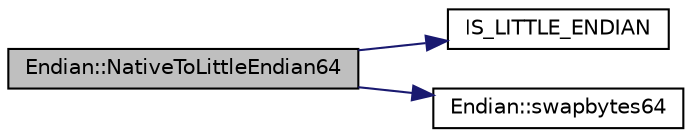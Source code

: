 digraph "Endian::NativeToLittleEndian64"
{
 // INTERACTIVE_SVG=YES
 // LATEX_PDF_SIZE
  edge [fontname="Helvetica",fontsize="10",labelfontname="Helvetica",labelfontsize="10"];
  node [fontname="Helvetica",fontsize="10",shape=record];
  rankdir="LR";
  Node1 [label="Endian::NativeToLittleEndian64",height=0.2,width=0.4,color="black", fillcolor="grey75", style="filled", fontcolor="black",tooltip=" "];
  Node1 -> Node2 [color="midnightblue",fontsize="10",style="solid",fontname="Helvetica"];
  Node2 [label="IS_LITTLE_ENDIAN",height=0.2,width=0.4,color="black", fillcolor="white", style="filled",URL="$Endianess_8h.html#a09334e77fb4b0057f3d9ef99a5ae987c",tooltip=" "];
  Node1 -> Node3 [color="midnightblue",fontsize="10",style="solid",fontname="Helvetica"];
  Node3 [label="Endian::swapbytes64",height=0.2,width=0.4,color="black", fillcolor="white", style="filled",URL="$namespaceEndian.html#ac57bf63196271e3e09c5029a4ea972e3",tooltip=" "];
}
